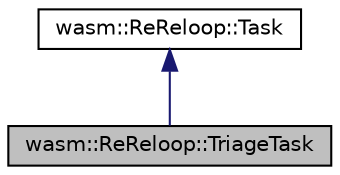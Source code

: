 digraph "wasm::ReReloop::TriageTask"
{
  edge [fontname="Helvetica",fontsize="10",labelfontname="Helvetica",labelfontsize="10"];
  node [fontname="Helvetica",fontsize="10",shape=record];
  Node0 [label="wasm::ReReloop::TriageTask",height=0.2,width=0.4,color="black", fillcolor="grey75", style="filled", fontcolor="black"];
  Node1 -> Node0 [dir="back",color="midnightblue",fontsize="10",style="solid"];
  Node1 [label="wasm::ReReloop::Task",height=0.2,width=0.4,color="black", fillcolor="white", style="filled",URL="$structwasm_1_1_re_reloop_1_1_task.html"];
}
